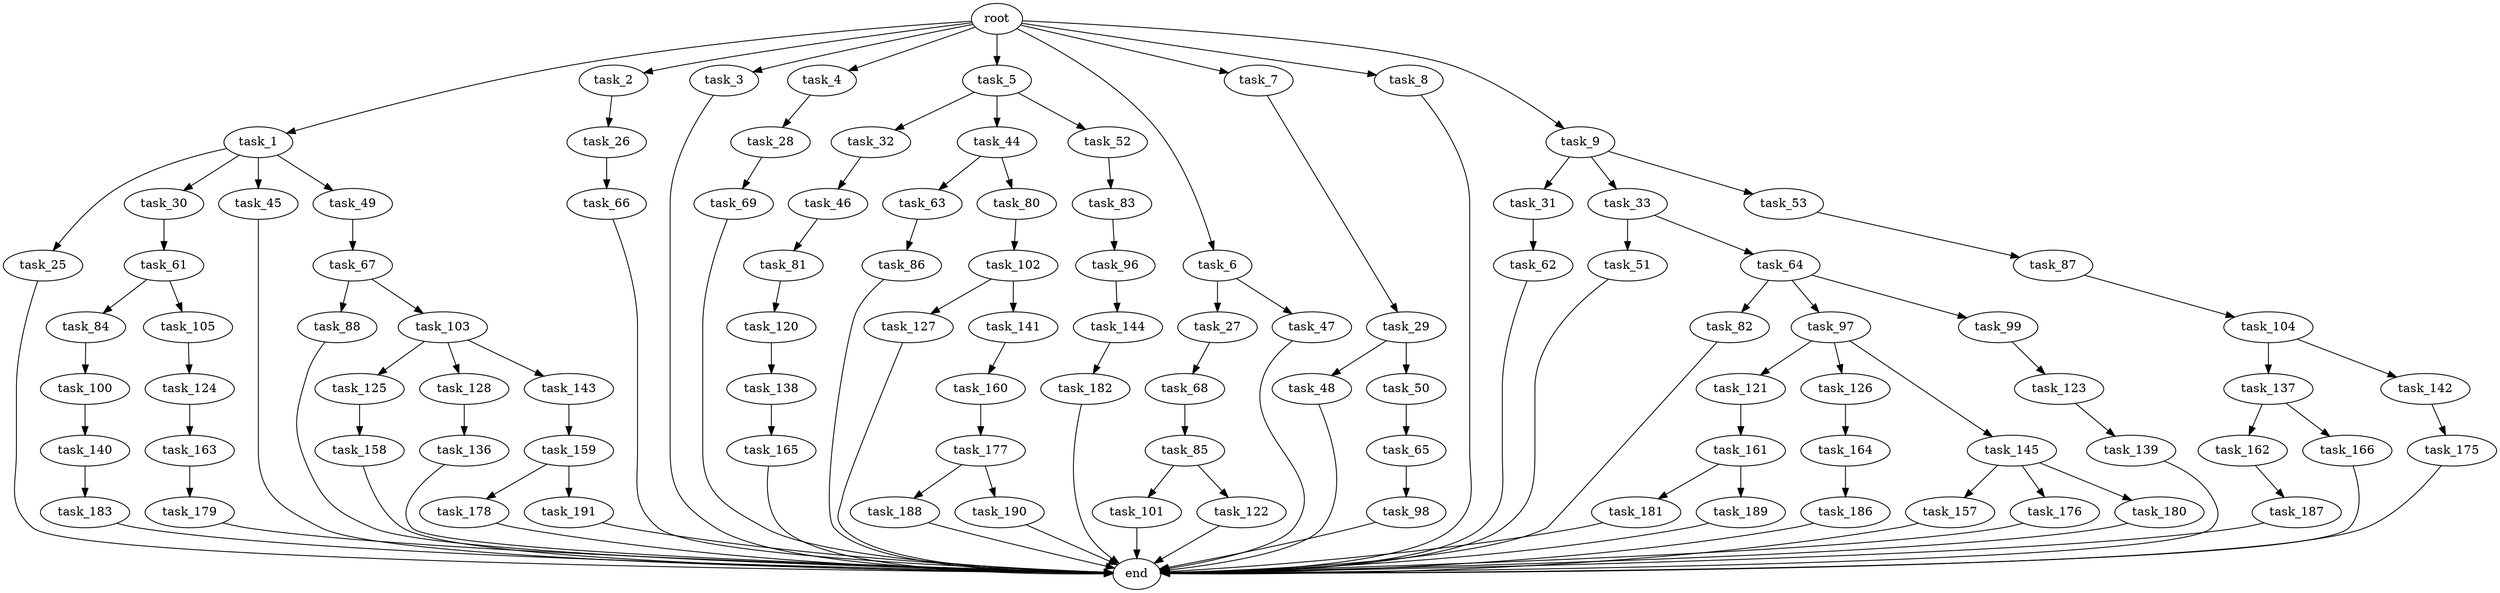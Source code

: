 digraph G {
  root [size="0.000000"];
  task_1 [size="10.240000"];
  task_2 [size="10.240000"];
  task_3 [size="10.240000"];
  task_4 [size="10.240000"];
  task_5 [size="10.240000"];
  task_6 [size="10.240000"];
  task_7 [size="10.240000"];
  task_8 [size="10.240000"];
  task_9 [size="10.240000"];
  task_25 [size="2147483648.000000"];
  task_26 [size="4209067950.080000"];
  task_27 [size="1374389534.720000"];
  task_28 [size="4209067950.080000"];
  task_29 [size="5497558138.880000"];
  task_30 [size="2147483648.000000"];
  task_31 [size="6957847019.520000"];
  task_32 [size="3092376453.120000"];
  task_33 [size="6957847019.520000"];
  task_44 [size="3092376453.120000"];
  task_45 [size="2147483648.000000"];
  task_46 [size="773094113.280000"];
  task_47 [size="1374389534.720000"];
  task_48 [size="6957847019.520000"];
  task_49 [size="2147483648.000000"];
  task_50 [size="6957847019.520000"];
  task_51 [size="3092376453.120000"];
  task_52 [size="3092376453.120000"];
  task_53 [size="6957847019.520000"];
  task_61 [size="8589934592.000000"];
  task_62 [size="4209067950.080000"];
  task_63 [size="343597383.680000"];
  task_64 [size="3092376453.120000"];
  task_65 [size="773094113.280000"];
  task_66 [size="4209067950.080000"];
  task_67 [size="8589934592.000000"];
  task_68 [size="343597383.680000"];
  task_69 [size="1374389534.720000"];
  task_80 [size="343597383.680000"];
  task_81 [size="3092376453.120000"];
  task_82 [size="2147483648.000000"];
  task_83 [size="3092376453.120000"];
  task_84 [size="773094113.280000"];
  task_85 [size="2147483648.000000"];
  task_86 [size="5497558138.880000"];
  task_87 [size="6957847019.520000"];
  task_88 [size="2147483648.000000"];
  task_96 [size="5497558138.880000"];
  task_97 [size="2147483648.000000"];
  task_98 [size="4209067950.080000"];
  task_99 [size="2147483648.000000"];
  task_100 [size="4209067950.080000"];
  task_101 [size="2147483648.000000"];
  task_102 [size="5497558138.880000"];
  task_103 [size="2147483648.000000"];
  task_104 [size="2147483648.000000"];
  task_105 [size="773094113.280000"];
  task_120 [size="2147483648.000000"];
  task_121 [size="773094113.280000"];
  task_122 [size="2147483648.000000"];
  task_123 [size="3092376453.120000"];
  task_124 [size="3092376453.120000"];
  task_125 [size="2147483648.000000"];
  task_126 [size="773094113.280000"];
  task_127 [size="4209067950.080000"];
  task_128 [size="2147483648.000000"];
  task_136 [size="773094113.280000"];
  task_137 [size="2147483648.000000"];
  task_138 [size="2147483648.000000"];
  task_139 [size="1374389534.720000"];
  task_140 [size="1374389534.720000"];
  task_141 [size="4209067950.080000"];
  task_142 [size="2147483648.000000"];
  task_143 [size="2147483648.000000"];
  task_144 [size="3092376453.120000"];
  task_145 [size="773094113.280000"];
  task_157 [size="343597383.680000"];
  task_158 [size="2147483648.000000"];
  task_159 [size="5497558138.880000"];
  task_160 [size="6957847019.520000"];
  task_161 [size="773094113.280000"];
  task_162 [size="4209067950.080000"];
  task_163 [size="5497558138.880000"];
  task_164 [size="6957847019.520000"];
  task_165 [size="5497558138.880000"];
  task_166 [size="4209067950.080000"];
  task_175 [size="773094113.280000"];
  task_176 [size="343597383.680000"];
  task_177 [size="1374389534.720000"];
  task_178 [size="6957847019.520000"];
  task_179 [size="8589934592.000000"];
  task_180 [size="343597383.680000"];
  task_181 [size="3092376453.120000"];
  task_182 [size="4209067950.080000"];
  task_183 [size="6957847019.520000"];
  task_186 [size="343597383.680000"];
  task_187 [size="4209067950.080000"];
  task_188 [size="2147483648.000000"];
  task_189 [size="3092376453.120000"];
  task_190 [size="2147483648.000000"];
  task_191 [size="6957847019.520000"];
  end [size="0.000000"];

  root -> task_1 [size="1.000000"];
  root -> task_2 [size="1.000000"];
  root -> task_3 [size="1.000000"];
  root -> task_4 [size="1.000000"];
  root -> task_5 [size="1.000000"];
  root -> task_6 [size="1.000000"];
  root -> task_7 [size="1.000000"];
  root -> task_8 [size="1.000000"];
  root -> task_9 [size="1.000000"];
  task_1 -> task_25 [size="209715200.000000"];
  task_1 -> task_30 [size="209715200.000000"];
  task_1 -> task_45 [size="209715200.000000"];
  task_1 -> task_49 [size="209715200.000000"];
  task_2 -> task_26 [size="411041792.000000"];
  task_3 -> end [size="1.000000"];
  task_4 -> task_28 [size="411041792.000000"];
  task_5 -> task_32 [size="301989888.000000"];
  task_5 -> task_44 [size="301989888.000000"];
  task_5 -> task_52 [size="301989888.000000"];
  task_6 -> task_27 [size="134217728.000000"];
  task_6 -> task_47 [size="134217728.000000"];
  task_7 -> task_29 [size="536870912.000000"];
  task_8 -> end [size="1.000000"];
  task_9 -> task_31 [size="679477248.000000"];
  task_9 -> task_33 [size="679477248.000000"];
  task_9 -> task_53 [size="679477248.000000"];
  task_25 -> end [size="1.000000"];
  task_26 -> task_66 [size="411041792.000000"];
  task_27 -> task_68 [size="33554432.000000"];
  task_28 -> task_69 [size="134217728.000000"];
  task_29 -> task_48 [size="679477248.000000"];
  task_29 -> task_50 [size="679477248.000000"];
  task_30 -> task_61 [size="838860800.000000"];
  task_31 -> task_62 [size="411041792.000000"];
  task_32 -> task_46 [size="75497472.000000"];
  task_33 -> task_51 [size="301989888.000000"];
  task_33 -> task_64 [size="301989888.000000"];
  task_44 -> task_63 [size="33554432.000000"];
  task_44 -> task_80 [size="33554432.000000"];
  task_45 -> end [size="1.000000"];
  task_46 -> task_81 [size="301989888.000000"];
  task_47 -> end [size="1.000000"];
  task_48 -> end [size="1.000000"];
  task_49 -> task_67 [size="838860800.000000"];
  task_50 -> task_65 [size="75497472.000000"];
  task_51 -> end [size="1.000000"];
  task_52 -> task_83 [size="301989888.000000"];
  task_53 -> task_87 [size="679477248.000000"];
  task_61 -> task_84 [size="75497472.000000"];
  task_61 -> task_105 [size="75497472.000000"];
  task_62 -> end [size="1.000000"];
  task_63 -> task_86 [size="536870912.000000"];
  task_64 -> task_82 [size="209715200.000000"];
  task_64 -> task_97 [size="209715200.000000"];
  task_64 -> task_99 [size="209715200.000000"];
  task_65 -> task_98 [size="411041792.000000"];
  task_66 -> end [size="1.000000"];
  task_67 -> task_88 [size="209715200.000000"];
  task_67 -> task_103 [size="209715200.000000"];
  task_68 -> task_85 [size="209715200.000000"];
  task_69 -> end [size="1.000000"];
  task_80 -> task_102 [size="536870912.000000"];
  task_81 -> task_120 [size="209715200.000000"];
  task_82 -> end [size="1.000000"];
  task_83 -> task_96 [size="536870912.000000"];
  task_84 -> task_100 [size="411041792.000000"];
  task_85 -> task_101 [size="209715200.000000"];
  task_85 -> task_122 [size="209715200.000000"];
  task_86 -> end [size="1.000000"];
  task_87 -> task_104 [size="209715200.000000"];
  task_88 -> end [size="1.000000"];
  task_96 -> task_144 [size="301989888.000000"];
  task_97 -> task_121 [size="75497472.000000"];
  task_97 -> task_126 [size="75497472.000000"];
  task_97 -> task_145 [size="75497472.000000"];
  task_98 -> end [size="1.000000"];
  task_99 -> task_123 [size="301989888.000000"];
  task_100 -> task_140 [size="134217728.000000"];
  task_101 -> end [size="1.000000"];
  task_102 -> task_127 [size="411041792.000000"];
  task_102 -> task_141 [size="411041792.000000"];
  task_103 -> task_125 [size="209715200.000000"];
  task_103 -> task_128 [size="209715200.000000"];
  task_103 -> task_143 [size="209715200.000000"];
  task_104 -> task_137 [size="209715200.000000"];
  task_104 -> task_142 [size="209715200.000000"];
  task_105 -> task_124 [size="301989888.000000"];
  task_120 -> task_138 [size="209715200.000000"];
  task_121 -> task_161 [size="75497472.000000"];
  task_122 -> end [size="1.000000"];
  task_123 -> task_139 [size="134217728.000000"];
  task_124 -> task_163 [size="536870912.000000"];
  task_125 -> task_158 [size="209715200.000000"];
  task_126 -> task_164 [size="679477248.000000"];
  task_127 -> end [size="1.000000"];
  task_128 -> task_136 [size="75497472.000000"];
  task_136 -> end [size="1.000000"];
  task_137 -> task_162 [size="411041792.000000"];
  task_137 -> task_166 [size="411041792.000000"];
  task_138 -> task_165 [size="536870912.000000"];
  task_139 -> end [size="1.000000"];
  task_140 -> task_183 [size="679477248.000000"];
  task_141 -> task_160 [size="679477248.000000"];
  task_142 -> task_175 [size="75497472.000000"];
  task_143 -> task_159 [size="536870912.000000"];
  task_144 -> task_182 [size="411041792.000000"];
  task_145 -> task_157 [size="33554432.000000"];
  task_145 -> task_176 [size="33554432.000000"];
  task_145 -> task_180 [size="33554432.000000"];
  task_157 -> end [size="1.000000"];
  task_158 -> end [size="1.000000"];
  task_159 -> task_178 [size="679477248.000000"];
  task_159 -> task_191 [size="679477248.000000"];
  task_160 -> task_177 [size="134217728.000000"];
  task_161 -> task_181 [size="301989888.000000"];
  task_161 -> task_189 [size="301989888.000000"];
  task_162 -> task_187 [size="411041792.000000"];
  task_163 -> task_179 [size="838860800.000000"];
  task_164 -> task_186 [size="33554432.000000"];
  task_165 -> end [size="1.000000"];
  task_166 -> end [size="1.000000"];
  task_175 -> end [size="1.000000"];
  task_176 -> end [size="1.000000"];
  task_177 -> task_188 [size="209715200.000000"];
  task_177 -> task_190 [size="209715200.000000"];
  task_178 -> end [size="1.000000"];
  task_179 -> end [size="1.000000"];
  task_180 -> end [size="1.000000"];
  task_181 -> end [size="1.000000"];
  task_182 -> end [size="1.000000"];
  task_183 -> end [size="1.000000"];
  task_186 -> end [size="1.000000"];
  task_187 -> end [size="1.000000"];
  task_188 -> end [size="1.000000"];
  task_189 -> end [size="1.000000"];
  task_190 -> end [size="1.000000"];
  task_191 -> end [size="1.000000"];
}

